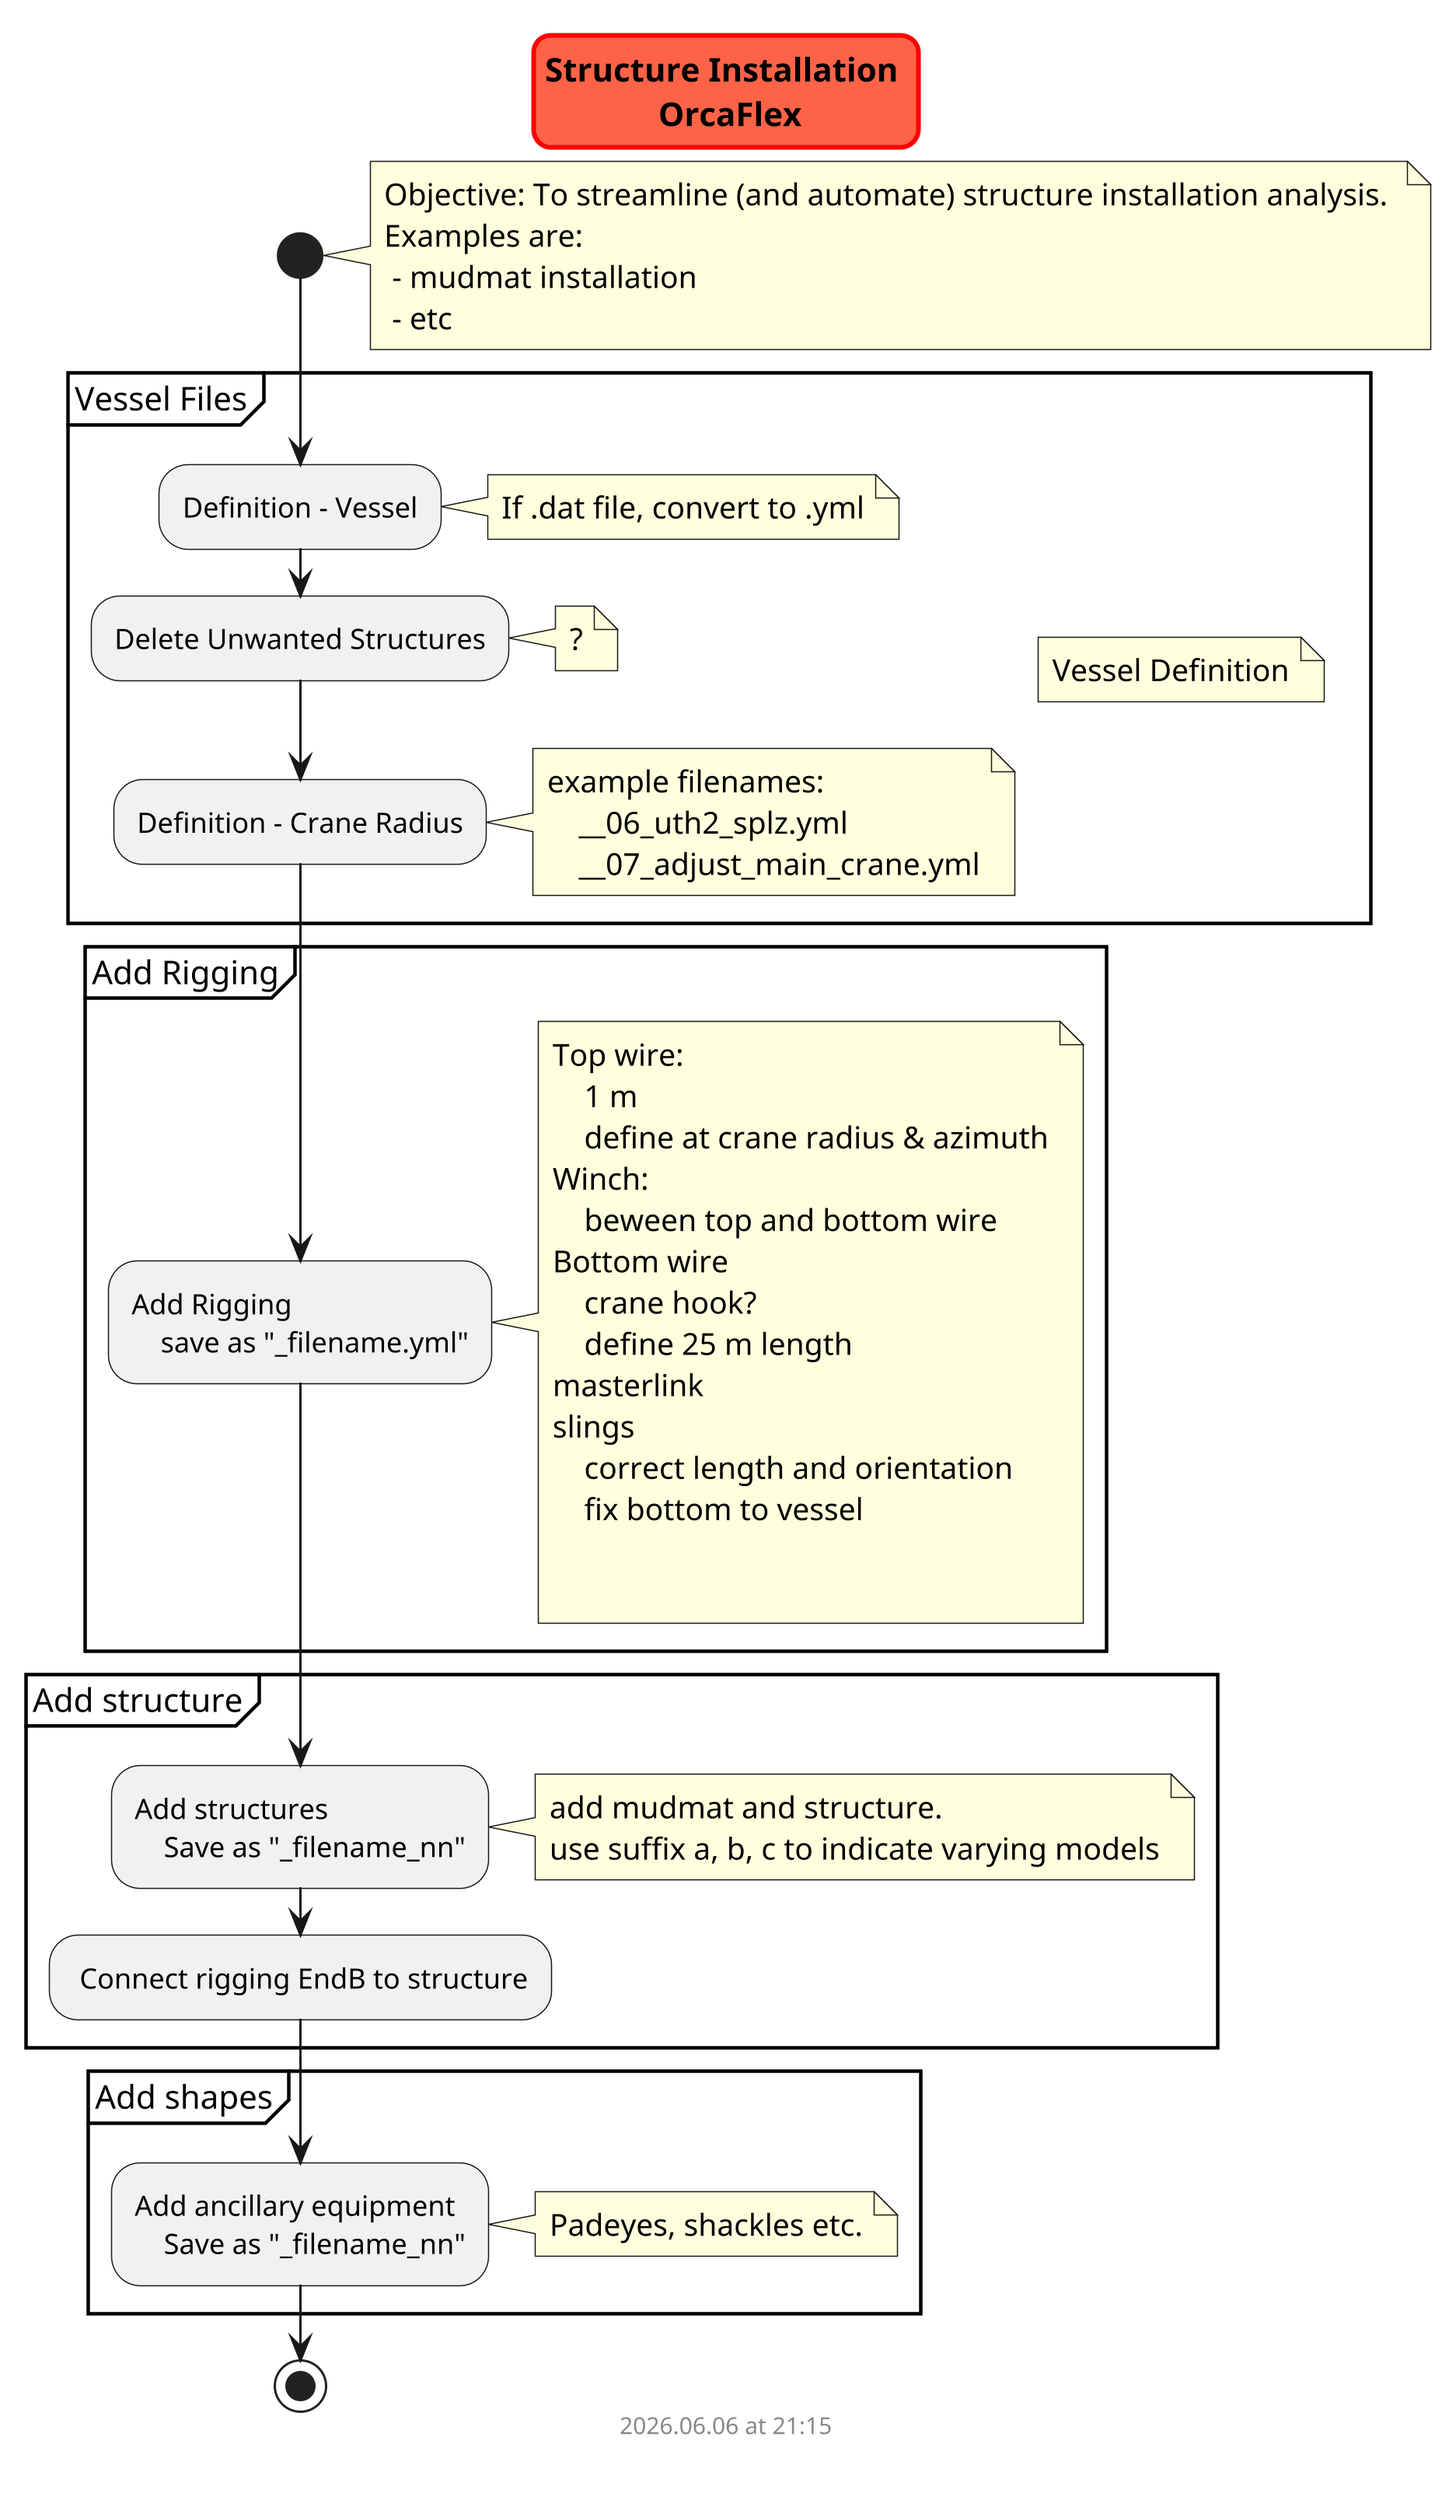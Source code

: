 @startuml structure_installation
scale 3
skinparam titleBorderRoundCorner 15
skinparam titleBorderThickness 2
skinparam titleBorderColor red
skinparam titleBackgroundColor Tomato

title Structure Installation \n OrcaFlex

start

    note right
        Objective: To streamline (and automate) structure installation analysis. 
        Examples are:
         - mudmat installation
         - etc
    end note


    partition "Vessel Files" {
            note right
                Vessel Definition
            end note
        :Definition - Vessel;
            note right
                If .dat file, convert to .yml
            end note

        :Delete Unwanted Structures;
            note right
                ?
            end note

        :Definition - Crane Radius;
            note right
                example filenames: 
                    __06_uth2_splz.yml
                    __07_adjust_main_crane.yml
            end note

    }

    partition "Add Rigging" {
        :Add Rigging
            save as "_filename.yml";
            note right
                Top wire:
                    1 m
                    define at crane radius & azimuth
                Winch:
                    beween top and bottom wire
                Bottom wire
                    crane hook?
                    define 25 m length
                masterlink
                slings
                    correct length and orientation
                    fix bottom to vessel
                
                
            end note

    }

    partition "Add structure" {
        :Add structures 
            Save as "_filename_nn";
            note right
                add mudmat and structure.
                use suffix a, b, c to indicate varying models
            end note
        
        : Connect rigging EndB to structure;

    }

    partition "Add shapes" {
        :Add ancillary equipment
            Save as "_filename_nn";
            note right
                Padeyes, shackles etc.
            end note

    }

stop

footer
%date("yyyy.MM.dd' at 'HH:mm")
%filename()
end footer

@enduml
